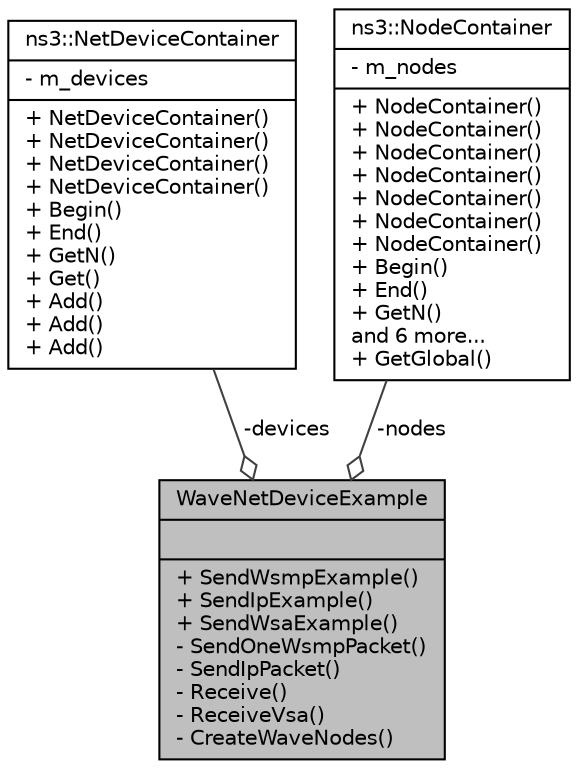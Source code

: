 digraph "WaveNetDeviceExample"
{
  edge [fontname="Helvetica",fontsize="10",labelfontname="Helvetica",labelfontsize="10"];
  node [fontname="Helvetica",fontsize="10",shape=record];
  Node1 [label="{WaveNetDeviceExample\n||+ SendWsmpExample()\l+ SendIpExample()\l+ SendWsaExample()\l- SendOneWsmpPacket()\l- SendIpPacket()\l- Receive()\l- ReceiveVsa()\l- CreateWaveNodes()\l}",height=0.2,width=0.4,color="black", fillcolor="grey75", style="filled", fontcolor="black"];
  Node2 -> Node1 [color="grey25",fontsize="10",style="solid",label=" -devices" ,arrowhead="odiamond"];
  Node2 [label="{ns3::NetDeviceContainer\n|- m_devices\l|+ NetDeviceContainer()\l+ NetDeviceContainer()\l+ NetDeviceContainer()\l+ NetDeviceContainer()\l+ Begin()\l+ End()\l+ GetN()\l+ Get()\l+ Add()\l+ Add()\l+ Add()\l}",height=0.2,width=0.4,color="black", fillcolor="white", style="filled",URL="$d9/d94/classns3_1_1NetDeviceContainer.html",tooltip="holds a vector of ns3::NetDevice pointers "];
  Node3 -> Node1 [color="grey25",fontsize="10",style="solid",label=" -nodes" ,arrowhead="odiamond"];
  Node3 [label="{ns3::NodeContainer\n|- m_nodes\l|+ NodeContainer()\l+ NodeContainer()\l+ NodeContainer()\l+ NodeContainer()\l+ NodeContainer()\l+ NodeContainer()\l+ NodeContainer()\l+ Begin()\l+ End()\l+ GetN()\land 6 more...\l+ GetGlobal()\l}",height=0.2,width=0.4,color="black", fillcolor="white", style="filled",URL="$df/d97/classns3_1_1NodeContainer.html",tooltip="keep track of a set of node pointers. "];
}
